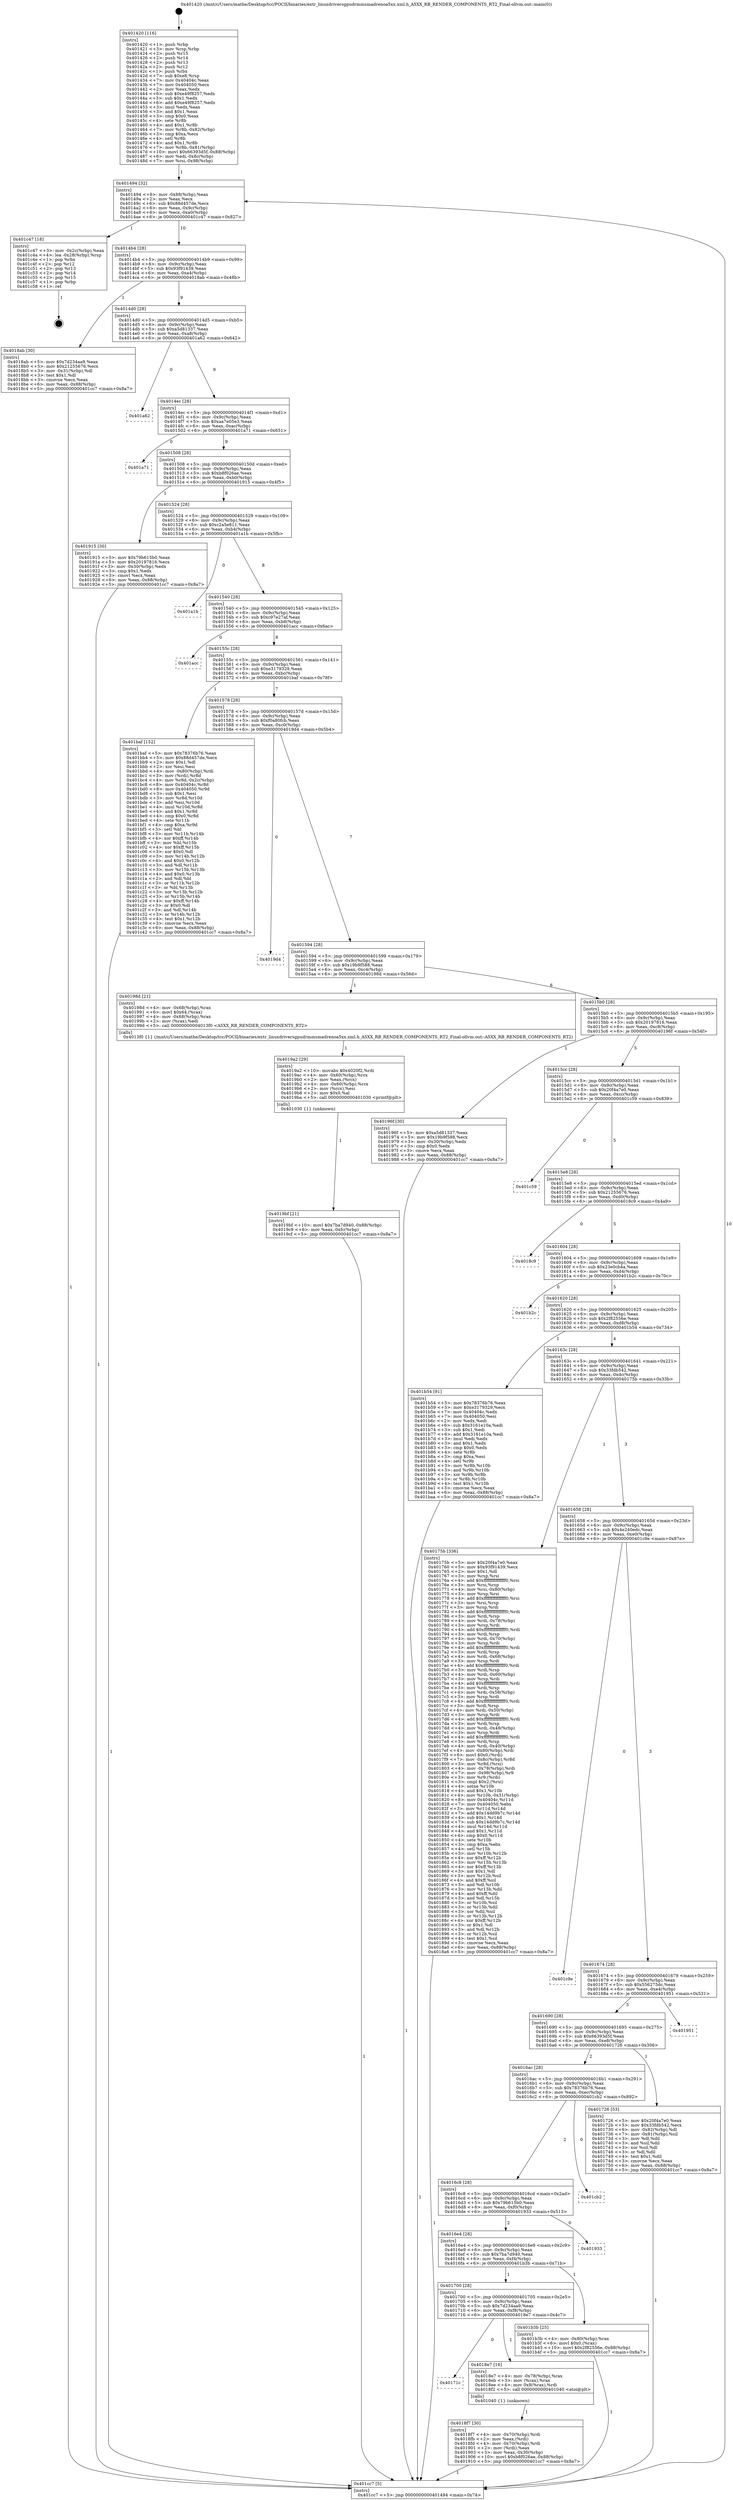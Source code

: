 digraph "0x401420" {
  label = "0x401420 (/mnt/c/Users/mathe/Desktop/tcc/POCII/binaries/extr_linuxdriversgpudrmmsmadrenoa5xx.xml.h_A5XX_RB_RENDER_COMPONENTS_RT2_Final-ollvm.out::main(0))"
  labelloc = "t"
  node[shape=record]

  Entry [label="",width=0.3,height=0.3,shape=circle,fillcolor=black,style=filled]
  "0x401494" [label="{
     0x401494 [32]\l
     | [instrs]\l
     &nbsp;&nbsp;0x401494 \<+6\>: mov -0x88(%rbp),%eax\l
     &nbsp;&nbsp;0x40149a \<+2\>: mov %eax,%ecx\l
     &nbsp;&nbsp;0x40149c \<+6\>: sub $0x88d457de,%ecx\l
     &nbsp;&nbsp;0x4014a2 \<+6\>: mov %eax,-0x9c(%rbp)\l
     &nbsp;&nbsp;0x4014a8 \<+6\>: mov %ecx,-0xa0(%rbp)\l
     &nbsp;&nbsp;0x4014ae \<+6\>: je 0000000000401c47 \<main+0x827\>\l
  }"]
  "0x401c47" [label="{
     0x401c47 [18]\l
     | [instrs]\l
     &nbsp;&nbsp;0x401c47 \<+3\>: mov -0x2c(%rbp),%eax\l
     &nbsp;&nbsp;0x401c4a \<+4\>: lea -0x28(%rbp),%rsp\l
     &nbsp;&nbsp;0x401c4e \<+1\>: pop %rbx\l
     &nbsp;&nbsp;0x401c4f \<+2\>: pop %r12\l
     &nbsp;&nbsp;0x401c51 \<+2\>: pop %r13\l
     &nbsp;&nbsp;0x401c53 \<+2\>: pop %r14\l
     &nbsp;&nbsp;0x401c55 \<+2\>: pop %r15\l
     &nbsp;&nbsp;0x401c57 \<+1\>: pop %rbp\l
     &nbsp;&nbsp;0x401c58 \<+1\>: ret\l
  }"]
  "0x4014b4" [label="{
     0x4014b4 [28]\l
     | [instrs]\l
     &nbsp;&nbsp;0x4014b4 \<+5\>: jmp 00000000004014b9 \<main+0x99\>\l
     &nbsp;&nbsp;0x4014b9 \<+6\>: mov -0x9c(%rbp),%eax\l
     &nbsp;&nbsp;0x4014bf \<+5\>: sub $0x93f91439,%eax\l
     &nbsp;&nbsp;0x4014c4 \<+6\>: mov %eax,-0xa4(%rbp)\l
     &nbsp;&nbsp;0x4014ca \<+6\>: je 00000000004018ab \<main+0x48b\>\l
  }"]
  Exit [label="",width=0.3,height=0.3,shape=circle,fillcolor=black,style=filled,peripheries=2]
  "0x4018ab" [label="{
     0x4018ab [30]\l
     | [instrs]\l
     &nbsp;&nbsp;0x4018ab \<+5\>: mov $0x7d234aa9,%eax\l
     &nbsp;&nbsp;0x4018b0 \<+5\>: mov $0x21255676,%ecx\l
     &nbsp;&nbsp;0x4018b5 \<+3\>: mov -0x31(%rbp),%dl\l
     &nbsp;&nbsp;0x4018b8 \<+3\>: test $0x1,%dl\l
     &nbsp;&nbsp;0x4018bb \<+3\>: cmovne %ecx,%eax\l
     &nbsp;&nbsp;0x4018be \<+6\>: mov %eax,-0x88(%rbp)\l
     &nbsp;&nbsp;0x4018c4 \<+5\>: jmp 0000000000401cc7 \<main+0x8a7\>\l
  }"]
  "0x4014d0" [label="{
     0x4014d0 [28]\l
     | [instrs]\l
     &nbsp;&nbsp;0x4014d0 \<+5\>: jmp 00000000004014d5 \<main+0xb5\>\l
     &nbsp;&nbsp;0x4014d5 \<+6\>: mov -0x9c(%rbp),%eax\l
     &nbsp;&nbsp;0x4014db \<+5\>: sub $0xa5d81337,%eax\l
     &nbsp;&nbsp;0x4014e0 \<+6\>: mov %eax,-0xa8(%rbp)\l
     &nbsp;&nbsp;0x4014e6 \<+6\>: je 0000000000401a62 \<main+0x642\>\l
  }"]
  "0x4019bf" [label="{
     0x4019bf [21]\l
     | [instrs]\l
     &nbsp;&nbsp;0x4019bf \<+10\>: movl $0x7ba7d940,-0x88(%rbp)\l
     &nbsp;&nbsp;0x4019c9 \<+6\>: mov %eax,-0xfc(%rbp)\l
     &nbsp;&nbsp;0x4019cf \<+5\>: jmp 0000000000401cc7 \<main+0x8a7\>\l
  }"]
  "0x401a62" [label="{
     0x401a62\l
  }", style=dashed]
  "0x4014ec" [label="{
     0x4014ec [28]\l
     | [instrs]\l
     &nbsp;&nbsp;0x4014ec \<+5\>: jmp 00000000004014f1 \<main+0xd1\>\l
     &nbsp;&nbsp;0x4014f1 \<+6\>: mov -0x9c(%rbp),%eax\l
     &nbsp;&nbsp;0x4014f7 \<+5\>: sub $0xaa7e05e3,%eax\l
     &nbsp;&nbsp;0x4014fc \<+6\>: mov %eax,-0xac(%rbp)\l
     &nbsp;&nbsp;0x401502 \<+6\>: je 0000000000401a71 \<main+0x651\>\l
  }"]
  "0x4019a2" [label="{
     0x4019a2 [29]\l
     | [instrs]\l
     &nbsp;&nbsp;0x4019a2 \<+10\>: movabs $0x4020f2,%rdi\l
     &nbsp;&nbsp;0x4019ac \<+4\>: mov -0x60(%rbp),%rcx\l
     &nbsp;&nbsp;0x4019b0 \<+2\>: mov %eax,(%rcx)\l
     &nbsp;&nbsp;0x4019b2 \<+4\>: mov -0x60(%rbp),%rcx\l
     &nbsp;&nbsp;0x4019b6 \<+2\>: mov (%rcx),%esi\l
     &nbsp;&nbsp;0x4019b8 \<+2\>: mov $0x0,%al\l
     &nbsp;&nbsp;0x4019ba \<+5\>: call 0000000000401030 \<printf@plt\>\l
     | [calls]\l
     &nbsp;&nbsp;0x401030 \{1\} (unknown)\l
  }"]
  "0x401a71" [label="{
     0x401a71\l
  }", style=dashed]
  "0x401508" [label="{
     0x401508 [28]\l
     | [instrs]\l
     &nbsp;&nbsp;0x401508 \<+5\>: jmp 000000000040150d \<main+0xed\>\l
     &nbsp;&nbsp;0x40150d \<+6\>: mov -0x9c(%rbp),%eax\l
     &nbsp;&nbsp;0x401513 \<+5\>: sub $0xb8f026ae,%eax\l
     &nbsp;&nbsp;0x401518 \<+6\>: mov %eax,-0xb0(%rbp)\l
     &nbsp;&nbsp;0x40151e \<+6\>: je 0000000000401915 \<main+0x4f5\>\l
  }"]
  "0x4018f7" [label="{
     0x4018f7 [30]\l
     | [instrs]\l
     &nbsp;&nbsp;0x4018f7 \<+4\>: mov -0x70(%rbp),%rdi\l
     &nbsp;&nbsp;0x4018fb \<+2\>: mov %eax,(%rdi)\l
     &nbsp;&nbsp;0x4018fd \<+4\>: mov -0x70(%rbp),%rdi\l
     &nbsp;&nbsp;0x401901 \<+2\>: mov (%rdi),%eax\l
     &nbsp;&nbsp;0x401903 \<+3\>: mov %eax,-0x30(%rbp)\l
     &nbsp;&nbsp;0x401906 \<+10\>: movl $0xb8f026ae,-0x88(%rbp)\l
     &nbsp;&nbsp;0x401910 \<+5\>: jmp 0000000000401cc7 \<main+0x8a7\>\l
  }"]
  "0x401915" [label="{
     0x401915 [30]\l
     | [instrs]\l
     &nbsp;&nbsp;0x401915 \<+5\>: mov $0x79b615b0,%eax\l
     &nbsp;&nbsp;0x40191a \<+5\>: mov $0x20197816,%ecx\l
     &nbsp;&nbsp;0x40191f \<+3\>: mov -0x30(%rbp),%edx\l
     &nbsp;&nbsp;0x401922 \<+3\>: cmp $0x1,%edx\l
     &nbsp;&nbsp;0x401925 \<+3\>: cmovl %ecx,%eax\l
     &nbsp;&nbsp;0x401928 \<+6\>: mov %eax,-0x88(%rbp)\l
     &nbsp;&nbsp;0x40192e \<+5\>: jmp 0000000000401cc7 \<main+0x8a7\>\l
  }"]
  "0x401524" [label="{
     0x401524 [28]\l
     | [instrs]\l
     &nbsp;&nbsp;0x401524 \<+5\>: jmp 0000000000401529 \<main+0x109\>\l
     &nbsp;&nbsp;0x401529 \<+6\>: mov -0x9c(%rbp),%eax\l
     &nbsp;&nbsp;0x40152f \<+5\>: sub $0xc2a5e811,%eax\l
     &nbsp;&nbsp;0x401534 \<+6\>: mov %eax,-0xb4(%rbp)\l
     &nbsp;&nbsp;0x40153a \<+6\>: je 0000000000401a1b \<main+0x5fb\>\l
  }"]
  "0x40171c" [label="{
     0x40171c\l
  }", style=dashed]
  "0x401a1b" [label="{
     0x401a1b\l
  }", style=dashed]
  "0x401540" [label="{
     0x401540 [28]\l
     | [instrs]\l
     &nbsp;&nbsp;0x401540 \<+5\>: jmp 0000000000401545 \<main+0x125\>\l
     &nbsp;&nbsp;0x401545 \<+6\>: mov -0x9c(%rbp),%eax\l
     &nbsp;&nbsp;0x40154b \<+5\>: sub $0xc97e27af,%eax\l
     &nbsp;&nbsp;0x401550 \<+6\>: mov %eax,-0xb8(%rbp)\l
     &nbsp;&nbsp;0x401556 \<+6\>: je 0000000000401acc \<main+0x6ac\>\l
  }"]
  "0x4018e7" [label="{
     0x4018e7 [16]\l
     | [instrs]\l
     &nbsp;&nbsp;0x4018e7 \<+4\>: mov -0x78(%rbp),%rax\l
     &nbsp;&nbsp;0x4018eb \<+3\>: mov (%rax),%rax\l
     &nbsp;&nbsp;0x4018ee \<+4\>: mov 0x8(%rax),%rdi\l
     &nbsp;&nbsp;0x4018f2 \<+5\>: call 0000000000401040 \<atoi@plt\>\l
     | [calls]\l
     &nbsp;&nbsp;0x401040 \{1\} (unknown)\l
  }"]
  "0x401acc" [label="{
     0x401acc\l
  }", style=dashed]
  "0x40155c" [label="{
     0x40155c [28]\l
     | [instrs]\l
     &nbsp;&nbsp;0x40155c \<+5\>: jmp 0000000000401561 \<main+0x141\>\l
     &nbsp;&nbsp;0x401561 \<+6\>: mov -0x9c(%rbp),%eax\l
     &nbsp;&nbsp;0x401567 \<+5\>: sub $0xe3179329,%eax\l
     &nbsp;&nbsp;0x40156c \<+6\>: mov %eax,-0xbc(%rbp)\l
     &nbsp;&nbsp;0x401572 \<+6\>: je 0000000000401baf \<main+0x78f\>\l
  }"]
  "0x401700" [label="{
     0x401700 [28]\l
     | [instrs]\l
     &nbsp;&nbsp;0x401700 \<+5\>: jmp 0000000000401705 \<main+0x2e5\>\l
     &nbsp;&nbsp;0x401705 \<+6\>: mov -0x9c(%rbp),%eax\l
     &nbsp;&nbsp;0x40170b \<+5\>: sub $0x7d234aa9,%eax\l
     &nbsp;&nbsp;0x401710 \<+6\>: mov %eax,-0xf8(%rbp)\l
     &nbsp;&nbsp;0x401716 \<+6\>: je 00000000004018e7 \<main+0x4c7\>\l
  }"]
  "0x401baf" [label="{
     0x401baf [152]\l
     | [instrs]\l
     &nbsp;&nbsp;0x401baf \<+5\>: mov $0x78376b76,%eax\l
     &nbsp;&nbsp;0x401bb4 \<+5\>: mov $0x88d457de,%ecx\l
     &nbsp;&nbsp;0x401bb9 \<+2\>: mov $0x1,%dl\l
     &nbsp;&nbsp;0x401bbb \<+2\>: xor %esi,%esi\l
     &nbsp;&nbsp;0x401bbd \<+4\>: mov -0x80(%rbp),%rdi\l
     &nbsp;&nbsp;0x401bc1 \<+3\>: mov (%rdi),%r8d\l
     &nbsp;&nbsp;0x401bc4 \<+4\>: mov %r8d,-0x2c(%rbp)\l
     &nbsp;&nbsp;0x401bc8 \<+8\>: mov 0x40404c,%r8d\l
     &nbsp;&nbsp;0x401bd0 \<+8\>: mov 0x404050,%r9d\l
     &nbsp;&nbsp;0x401bd8 \<+3\>: sub $0x1,%esi\l
     &nbsp;&nbsp;0x401bdb \<+3\>: mov %r8d,%r10d\l
     &nbsp;&nbsp;0x401bde \<+3\>: add %esi,%r10d\l
     &nbsp;&nbsp;0x401be1 \<+4\>: imul %r10d,%r8d\l
     &nbsp;&nbsp;0x401be5 \<+4\>: and $0x1,%r8d\l
     &nbsp;&nbsp;0x401be9 \<+4\>: cmp $0x0,%r8d\l
     &nbsp;&nbsp;0x401bed \<+4\>: sete %r11b\l
     &nbsp;&nbsp;0x401bf1 \<+4\>: cmp $0xa,%r9d\l
     &nbsp;&nbsp;0x401bf5 \<+3\>: setl %bl\l
     &nbsp;&nbsp;0x401bf8 \<+3\>: mov %r11b,%r14b\l
     &nbsp;&nbsp;0x401bfb \<+4\>: xor $0xff,%r14b\l
     &nbsp;&nbsp;0x401bff \<+3\>: mov %bl,%r15b\l
     &nbsp;&nbsp;0x401c02 \<+4\>: xor $0xff,%r15b\l
     &nbsp;&nbsp;0x401c06 \<+3\>: xor $0x0,%dl\l
     &nbsp;&nbsp;0x401c09 \<+3\>: mov %r14b,%r12b\l
     &nbsp;&nbsp;0x401c0c \<+4\>: and $0x0,%r12b\l
     &nbsp;&nbsp;0x401c10 \<+3\>: and %dl,%r11b\l
     &nbsp;&nbsp;0x401c13 \<+3\>: mov %r15b,%r13b\l
     &nbsp;&nbsp;0x401c16 \<+4\>: and $0x0,%r13b\l
     &nbsp;&nbsp;0x401c1a \<+2\>: and %dl,%bl\l
     &nbsp;&nbsp;0x401c1c \<+3\>: or %r11b,%r12b\l
     &nbsp;&nbsp;0x401c1f \<+3\>: or %bl,%r13b\l
     &nbsp;&nbsp;0x401c22 \<+3\>: xor %r13b,%r12b\l
     &nbsp;&nbsp;0x401c25 \<+3\>: or %r15b,%r14b\l
     &nbsp;&nbsp;0x401c28 \<+4\>: xor $0xff,%r14b\l
     &nbsp;&nbsp;0x401c2c \<+3\>: or $0x0,%dl\l
     &nbsp;&nbsp;0x401c2f \<+3\>: and %dl,%r14b\l
     &nbsp;&nbsp;0x401c32 \<+3\>: or %r14b,%r12b\l
     &nbsp;&nbsp;0x401c35 \<+4\>: test $0x1,%r12b\l
     &nbsp;&nbsp;0x401c39 \<+3\>: cmovne %ecx,%eax\l
     &nbsp;&nbsp;0x401c3c \<+6\>: mov %eax,-0x88(%rbp)\l
     &nbsp;&nbsp;0x401c42 \<+5\>: jmp 0000000000401cc7 \<main+0x8a7\>\l
  }"]
  "0x401578" [label="{
     0x401578 [28]\l
     | [instrs]\l
     &nbsp;&nbsp;0x401578 \<+5\>: jmp 000000000040157d \<main+0x15d\>\l
     &nbsp;&nbsp;0x40157d \<+6\>: mov -0x9c(%rbp),%eax\l
     &nbsp;&nbsp;0x401583 \<+5\>: sub $0xf0a80fcb,%eax\l
     &nbsp;&nbsp;0x401588 \<+6\>: mov %eax,-0xc0(%rbp)\l
     &nbsp;&nbsp;0x40158e \<+6\>: je 00000000004019d4 \<main+0x5b4\>\l
  }"]
  "0x401b3b" [label="{
     0x401b3b [25]\l
     | [instrs]\l
     &nbsp;&nbsp;0x401b3b \<+4\>: mov -0x80(%rbp),%rax\l
     &nbsp;&nbsp;0x401b3f \<+6\>: movl $0x0,(%rax)\l
     &nbsp;&nbsp;0x401b45 \<+10\>: movl $0x2f82556e,-0x88(%rbp)\l
     &nbsp;&nbsp;0x401b4f \<+5\>: jmp 0000000000401cc7 \<main+0x8a7\>\l
  }"]
  "0x4019d4" [label="{
     0x4019d4\l
  }", style=dashed]
  "0x401594" [label="{
     0x401594 [28]\l
     | [instrs]\l
     &nbsp;&nbsp;0x401594 \<+5\>: jmp 0000000000401599 \<main+0x179\>\l
     &nbsp;&nbsp;0x401599 \<+6\>: mov -0x9c(%rbp),%eax\l
     &nbsp;&nbsp;0x40159f \<+5\>: sub $0x19b9f588,%eax\l
     &nbsp;&nbsp;0x4015a4 \<+6\>: mov %eax,-0xc4(%rbp)\l
     &nbsp;&nbsp;0x4015aa \<+6\>: je 000000000040198d \<main+0x56d\>\l
  }"]
  "0x4016e4" [label="{
     0x4016e4 [28]\l
     | [instrs]\l
     &nbsp;&nbsp;0x4016e4 \<+5\>: jmp 00000000004016e9 \<main+0x2c9\>\l
     &nbsp;&nbsp;0x4016e9 \<+6\>: mov -0x9c(%rbp),%eax\l
     &nbsp;&nbsp;0x4016ef \<+5\>: sub $0x7ba7d940,%eax\l
     &nbsp;&nbsp;0x4016f4 \<+6\>: mov %eax,-0xf4(%rbp)\l
     &nbsp;&nbsp;0x4016fa \<+6\>: je 0000000000401b3b \<main+0x71b\>\l
  }"]
  "0x40198d" [label="{
     0x40198d [21]\l
     | [instrs]\l
     &nbsp;&nbsp;0x40198d \<+4\>: mov -0x68(%rbp),%rax\l
     &nbsp;&nbsp;0x401991 \<+6\>: movl $0x64,(%rax)\l
     &nbsp;&nbsp;0x401997 \<+4\>: mov -0x68(%rbp),%rax\l
     &nbsp;&nbsp;0x40199b \<+2\>: mov (%rax),%edi\l
     &nbsp;&nbsp;0x40199d \<+5\>: call 00000000004013f0 \<A5XX_RB_RENDER_COMPONENTS_RT2\>\l
     | [calls]\l
     &nbsp;&nbsp;0x4013f0 \{1\} (/mnt/c/Users/mathe/Desktop/tcc/POCII/binaries/extr_linuxdriversgpudrmmsmadrenoa5xx.xml.h_A5XX_RB_RENDER_COMPONENTS_RT2_Final-ollvm.out::A5XX_RB_RENDER_COMPONENTS_RT2)\l
  }"]
  "0x4015b0" [label="{
     0x4015b0 [28]\l
     | [instrs]\l
     &nbsp;&nbsp;0x4015b0 \<+5\>: jmp 00000000004015b5 \<main+0x195\>\l
     &nbsp;&nbsp;0x4015b5 \<+6\>: mov -0x9c(%rbp),%eax\l
     &nbsp;&nbsp;0x4015bb \<+5\>: sub $0x20197816,%eax\l
     &nbsp;&nbsp;0x4015c0 \<+6\>: mov %eax,-0xc8(%rbp)\l
     &nbsp;&nbsp;0x4015c6 \<+6\>: je 000000000040196f \<main+0x54f\>\l
  }"]
  "0x401933" [label="{
     0x401933\l
  }", style=dashed]
  "0x40196f" [label="{
     0x40196f [30]\l
     | [instrs]\l
     &nbsp;&nbsp;0x40196f \<+5\>: mov $0xa5d81337,%eax\l
     &nbsp;&nbsp;0x401974 \<+5\>: mov $0x19b9f588,%ecx\l
     &nbsp;&nbsp;0x401979 \<+3\>: mov -0x30(%rbp),%edx\l
     &nbsp;&nbsp;0x40197c \<+3\>: cmp $0x0,%edx\l
     &nbsp;&nbsp;0x40197f \<+3\>: cmove %ecx,%eax\l
     &nbsp;&nbsp;0x401982 \<+6\>: mov %eax,-0x88(%rbp)\l
     &nbsp;&nbsp;0x401988 \<+5\>: jmp 0000000000401cc7 \<main+0x8a7\>\l
  }"]
  "0x4015cc" [label="{
     0x4015cc [28]\l
     | [instrs]\l
     &nbsp;&nbsp;0x4015cc \<+5\>: jmp 00000000004015d1 \<main+0x1b1\>\l
     &nbsp;&nbsp;0x4015d1 \<+6\>: mov -0x9c(%rbp),%eax\l
     &nbsp;&nbsp;0x4015d7 \<+5\>: sub $0x20f4a7e0,%eax\l
     &nbsp;&nbsp;0x4015dc \<+6\>: mov %eax,-0xcc(%rbp)\l
     &nbsp;&nbsp;0x4015e2 \<+6\>: je 0000000000401c59 \<main+0x839\>\l
  }"]
  "0x4016c8" [label="{
     0x4016c8 [28]\l
     | [instrs]\l
     &nbsp;&nbsp;0x4016c8 \<+5\>: jmp 00000000004016cd \<main+0x2ad\>\l
     &nbsp;&nbsp;0x4016cd \<+6\>: mov -0x9c(%rbp),%eax\l
     &nbsp;&nbsp;0x4016d3 \<+5\>: sub $0x79b615b0,%eax\l
     &nbsp;&nbsp;0x4016d8 \<+6\>: mov %eax,-0xf0(%rbp)\l
     &nbsp;&nbsp;0x4016de \<+6\>: je 0000000000401933 \<main+0x513\>\l
  }"]
  "0x401c59" [label="{
     0x401c59\l
  }", style=dashed]
  "0x4015e8" [label="{
     0x4015e8 [28]\l
     | [instrs]\l
     &nbsp;&nbsp;0x4015e8 \<+5\>: jmp 00000000004015ed \<main+0x1cd\>\l
     &nbsp;&nbsp;0x4015ed \<+6\>: mov -0x9c(%rbp),%eax\l
     &nbsp;&nbsp;0x4015f3 \<+5\>: sub $0x21255676,%eax\l
     &nbsp;&nbsp;0x4015f8 \<+6\>: mov %eax,-0xd0(%rbp)\l
     &nbsp;&nbsp;0x4015fe \<+6\>: je 00000000004018c9 \<main+0x4a9\>\l
  }"]
  "0x401cb2" [label="{
     0x401cb2\l
  }", style=dashed]
  "0x4018c9" [label="{
     0x4018c9\l
  }", style=dashed]
  "0x401604" [label="{
     0x401604 [28]\l
     | [instrs]\l
     &nbsp;&nbsp;0x401604 \<+5\>: jmp 0000000000401609 \<main+0x1e9\>\l
     &nbsp;&nbsp;0x401609 \<+6\>: mov -0x9c(%rbp),%eax\l
     &nbsp;&nbsp;0x40160f \<+5\>: sub $0x23e0cb4a,%eax\l
     &nbsp;&nbsp;0x401614 \<+6\>: mov %eax,-0xd4(%rbp)\l
     &nbsp;&nbsp;0x40161a \<+6\>: je 0000000000401b2c \<main+0x70c\>\l
  }"]
  "0x401420" [label="{
     0x401420 [116]\l
     | [instrs]\l
     &nbsp;&nbsp;0x401420 \<+1\>: push %rbp\l
     &nbsp;&nbsp;0x401421 \<+3\>: mov %rsp,%rbp\l
     &nbsp;&nbsp;0x401424 \<+2\>: push %r15\l
     &nbsp;&nbsp;0x401426 \<+2\>: push %r14\l
     &nbsp;&nbsp;0x401428 \<+2\>: push %r13\l
     &nbsp;&nbsp;0x40142a \<+2\>: push %r12\l
     &nbsp;&nbsp;0x40142c \<+1\>: push %rbx\l
     &nbsp;&nbsp;0x40142d \<+7\>: sub $0xe8,%rsp\l
     &nbsp;&nbsp;0x401434 \<+7\>: mov 0x40404c,%eax\l
     &nbsp;&nbsp;0x40143b \<+7\>: mov 0x404050,%ecx\l
     &nbsp;&nbsp;0x401442 \<+2\>: mov %eax,%edx\l
     &nbsp;&nbsp;0x401444 \<+6\>: sub $0xe49f8257,%edx\l
     &nbsp;&nbsp;0x40144a \<+3\>: sub $0x1,%edx\l
     &nbsp;&nbsp;0x40144d \<+6\>: add $0xe49f8257,%edx\l
     &nbsp;&nbsp;0x401453 \<+3\>: imul %edx,%eax\l
     &nbsp;&nbsp;0x401456 \<+3\>: and $0x1,%eax\l
     &nbsp;&nbsp;0x401459 \<+3\>: cmp $0x0,%eax\l
     &nbsp;&nbsp;0x40145c \<+4\>: sete %r8b\l
     &nbsp;&nbsp;0x401460 \<+4\>: and $0x1,%r8b\l
     &nbsp;&nbsp;0x401464 \<+7\>: mov %r8b,-0x82(%rbp)\l
     &nbsp;&nbsp;0x40146b \<+3\>: cmp $0xa,%ecx\l
     &nbsp;&nbsp;0x40146e \<+4\>: setl %r8b\l
     &nbsp;&nbsp;0x401472 \<+4\>: and $0x1,%r8b\l
     &nbsp;&nbsp;0x401476 \<+7\>: mov %r8b,-0x81(%rbp)\l
     &nbsp;&nbsp;0x40147d \<+10\>: movl $0x66393d5f,-0x88(%rbp)\l
     &nbsp;&nbsp;0x401487 \<+6\>: mov %edi,-0x8c(%rbp)\l
     &nbsp;&nbsp;0x40148d \<+7\>: mov %rsi,-0x98(%rbp)\l
  }"]
  "0x401b2c" [label="{
     0x401b2c\l
  }", style=dashed]
  "0x401620" [label="{
     0x401620 [28]\l
     | [instrs]\l
     &nbsp;&nbsp;0x401620 \<+5\>: jmp 0000000000401625 \<main+0x205\>\l
     &nbsp;&nbsp;0x401625 \<+6\>: mov -0x9c(%rbp),%eax\l
     &nbsp;&nbsp;0x40162b \<+5\>: sub $0x2f82556e,%eax\l
     &nbsp;&nbsp;0x401630 \<+6\>: mov %eax,-0xd8(%rbp)\l
     &nbsp;&nbsp;0x401636 \<+6\>: je 0000000000401b54 \<main+0x734\>\l
  }"]
  "0x401cc7" [label="{
     0x401cc7 [5]\l
     | [instrs]\l
     &nbsp;&nbsp;0x401cc7 \<+5\>: jmp 0000000000401494 \<main+0x74\>\l
  }"]
  "0x401b54" [label="{
     0x401b54 [91]\l
     | [instrs]\l
     &nbsp;&nbsp;0x401b54 \<+5\>: mov $0x78376b76,%eax\l
     &nbsp;&nbsp;0x401b59 \<+5\>: mov $0xe3179329,%ecx\l
     &nbsp;&nbsp;0x401b5e \<+7\>: mov 0x40404c,%edx\l
     &nbsp;&nbsp;0x401b65 \<+7\>: mov 0x404050,%esi\l
     &nbsp;&nbsp;0x401b6c \<+2\>: mov %edx,%edi\l
     &nbsp;&nbsp;0x401b6e \<+6\>: sub $0x3161e10a,%edi\l
     &nbsp;&nbsp;0x401b74 \<+3\>: sub $0x1,%edi\l
     &nbsp;&nbsp;0x401b77 \<+6\>: add $0x3161e10a,%edi\l
     &nbsp;&nbsp;0x401b7d \<+3\>: imul %edi,%edx\l
     &nbsp;&nbsp;0x401b80 \<+3\>: and $0x1,%edx\l
     &nbsp;&nbsp;0x401b83 \<+3\>: cmp $0x0,%edx\l
     &nbsp;&nbsp;0x401b86 \<+4\>: sete %r8b\l
     &nbsp;&nbsp;0x401b8a \<+3\>: cmp $0xa,%esi\l
     &nbsp;&nbsp;0x401b8d \<+4\>: setl %r9b\l
     &nbsp;&nbsp;0x401b91 \<+3\>: mov %r8b,%r10b\l
     &nbsp;&nbsp;0x401b94 \<+3\>: and %r9b,%r10b\l
     &nbsp;&nbsp;0x401b97 \<+3\>: xor %r9b,%r8b\l
     &nbsp;&nbsp;0x401b9a \<+3\>: or %r8b,%r10b\l
     &nbsp;&nbsp;0x401b9d \<+4\>: test $0x1,%r10b\l
     &nbsp;&nbsp;0x401ba1 \<+3\>: cmovne %ecx,%eax\l
     &nbsp;&nbsp;0x401ba4 \<+6\>: mov %eax,-0x88(%rbp)\l
     &nbsp;&nbsp;0x401baa \<+5\>: jmp 0000000000401cc7 \<main+0x8a7\>\l
  }"]
  "0x40163c" [label="{
     0x40163c [28]\l
     | [instrs]\l
     &nbsp;&nbsp;0x40163c \<+5\>: jmp 0000000000401641 \<main+0x221\>\l
     &nbsp;&nbsp;0x401641 \<+6\>: mov -0x9c(%rbp),%eax\l
     &nbsp;&nbsp;0x401647 \<+5\>: sub $0x33fdb542,%eax\l
     &nbsp;&nbsp;0x40164c \<+6\>: mov %eax,-0xdc(%rbp)\l
     &nbsp;&nbsp;0x401652 \<+6\>: je 000000000040175b \<main+0x33b\>\l
  }"]
  "0x4016ac" [label="{
     0x4016ac [28]\l
     | [instrs]\l
     &nbsp;&nbsp;0x4016ac \<+5\>: jmp 00000000004016b1 \<main+0x291\>\l
     &nbsp;&nbsp;0x4016b1 \<+6\>: mov -0x9c(%rbp),%eax\l
     &nbsp;&nbsp;0x4016b7 \<+5\>: sub $0x78376b76,%eax\l
     &nbsp;&nbsp;0x4016bc \<+6\>: mov %eax,-0xec(%rbp)\l
     &nbsp;&nbsp;0x4016c2 \<+6\>: je 0000000000401cb2 \<main+0x892\>\l
  }"]
  "0x40175b" [label="{
     0x40175b [336]\l
     | [instrs]\l
     &nbsp;&nbsp;0x40175b \<+5\>: mov $0x20f4a7e0,%eax\l
     &nbsp;&nbsp;0x401760 \<+5\>: mov $0x93f91439,%ecx\l
     &nbsp;&nbsp;0x401765 \<+2\>: mov $0x1,%dl\l
     &nbsp;&nbsp;0x401767 \<+3\>: mov %rsp,%rsi\l
     &nbsp;&nbsp;0x40176a \<+4\>: add $0xfffffffffffffff0,%rsi\l
     &nbsp;&nbsp;0x40176e \<+3\>: mov %rsi,%rsp\l
     &nbsp;&nbsp;0x401771 \<+4\>: mov %rsi,-0x80(%rbp)\l
     &nbsp;&nbsp;0x401775 \<+3\>: mov %rsp,%rsi\l
     &nbsp;&nbsp;0x401778 \<+4\>: add $0xfffffffffffffff0,%rsi\l
     &nbsp;&nbsp;0x40177c \<+3\>: mov %rsi,%rsp\l
     &nbsp;&nbsp;0x40177f \<+3\>: mov %rsp,%rdi\l
     &nbsp;&nbsp;0x401782 \<+4\>: add $0xfffffffffffffff0,%rdi\l
     &nbsp;&nbsp;0x401786 \<+3\>: mov %rdi,%rsp\l
     &nbsp;&nbsp;0x401789 \<+4\>: mov %rdi,-0x78(%rbp)\l
     &nbsp;&nbsp;0x40178d \<+3\>: mov %rsp,%rdi\l
     &nbsp;&nbsp;0x401790 \<+4\>: add $0xfffffffffffffff0,%rdi\l
     &nbsp;&nbsp;0x401794 \<+3\>: mov %rdi,%rsp\l
     &nbsp;&nbsp;0x401797 \<+4\>: mov %rdi,-0x70(%rbp)\l
     &nbsp;&nbsp;0x40179b \<+3\>: mov %rsp,%rdi\l
     &nbsp;&nbsp;0x40179e \<+4\>: add $0xfffffffffffffff0,%rdi\l
     &nbsp;&nbsp;0x4017a2 \<+3\>: mov %rdi,%rsp\l
     &nbsp;&nbsp;0x4017a5 \<+4\>: mov %rdi,-0x68(%rbp)\l
     &nbsp;&nbsp;0x4017a9 \<+3\>: mov %rsp,%rdi\l
     &nbsp;&nbsp;0x4017ac \<+4\>: add $0xfffffffffffffff0,%rdi\l
     &nbsp;&nbsp;0x4017b0 \<+3\>: mov %rdi,%rsp\l
     &nbsp;&nbsp;0x4017b3 \<+4\>: mov %rdi,-0x60(%rbp)\l
     &nbsp;&nbsp;0x4017b7 \<+3\>: mov %rsp,%rdi\l
     &nbsp;&nbsp;0x4017ba \<+4\>: add $0xfffffffffffffff0,%rdi\l
     &nbsp;&nbsp;0x4017be \<+3\>: mov %rdi,%rsp\l
     &nbsp;&nbsp;0x4017c1 \<+4\>: mov %rdi,-0x58(%rbp)\l
     &nbsp;&nbsp;0x4017c5 \<+3\>: mov %rsp,%rdi\l
     &nbsp;&nbsp;0x4017c8 \<+4\>: add $0xfffffffffffffff0,%rdi\l
     &nbsp;&nbsp;0x4017cc \<+3\>: mov %rdi,%rsp\l
     &nbsp;&nbsp;0x4017cf \<+4\>: mov %rdi,-0x50(%rbp)\l
     &nbsp;&nbsp;0x4017d3 \<+3\>: mov %rsp,%rdi\l
     &nbsp;&nbsp;0x4017d6 \<+4\>: add $0xfffffffffffffff0,%rdi\l
     &nbsp;&nbsp;0x4017da \<+3\>: mov %rdi,%rsp\l
     &nbsp;&nbsp;0x4017dd \<+4\>: mov %rdi,-0x48(%rbp)\l
     &nbsp;&nbsp;0x4017e1 \<+3\>: mov %rsp,%rdi\l
     &nbsp;&nbsp;0x4017e4 \<+4\>: add $0xfffffffffffffff0,%rdi\l
     &nbsp;&nbsp;0x4017e8 \<+3\>: mov %rdi,%rsp\l
     &nbsp;&nbsp;0x4017eb \<+4\>: mov %rdi,-0x40(%rbp)\l
     &nbsp;&nbsp;0x4017ef \<+4\>: mov -0x80(%rbp),%rdi\l
     &nbsp;&nbsp;0x4017f3 \<+6\>: movl $0x0,(%rdi)\l
     &nbsp;&nbsp;0x4017f9 \<+7\>: mov -0x8c(%rbp),%r8d\l
     &nbsp;&nbsp;0x401800 \<+3\>: mov %r8d,(%rsi)\l
     &nbsp;&nbsp;0x401803 \<+4\>: mov -0x78(%rbp),%rdi\l
     &nbsp;&nbsp;0x401807 \<+7\>: mov -0x98(%rbp),%r9\l
     &nbsp;&nbsp;0x40180e \<+3\>: mov %r9,(%rdi)\l
     &nbsp;&nbsp;0x401811 \<+3\>: cmpl $0x2,(%rsi)\l
     &nbsp;&nbsp;0x401814 \<+4\>: setne %r10b\l
     &nbsp;&nbsp;0x401818 \<+4\>: and $0x1,%r10b\l
     &nbsp;&nbsp;0x40181c \<+4\>: mov %r10b,-0x31(%rbp)\l
     &nbsp;&nbsp;0x401820 \<+8\>: mov 0x40404c,%r11d\l
     &nbsp;&nbsp;0x401828 \<+7\>: mov 0x404050,%ebx\l
     &nbsp;&nbsp;0x40182f \<+3\>: mov %r11d,%r14d\l
     &nbsp;&nbsp;0x401832 \<+7\>: add $0x14dd9b7c,%r14d\l
     &nbsp;&nbsp;0x401839 \<+4\>: sub $0x1,%r14d\l
     &nbsp;&nbsp;0x40183d \<+7\>: sub $0x14dd9b7c,%r14d\l
     &nbsp;&nbsp;0x401844 \<+4\>: imul %r14d,%r11d\l
     &nbsp;&nbsp;0x401848 \<+4\>: and $0x1,%r11d\l
     &nbsp;&nbsp;0x40184c \<+4\>: cmp $0x0,%r11d\l
     &nbsp;&nbsp;0x401850 \<+4\>: sete %r10b\l
     &nbsp;&nbsp;0x401854 \<+3\>: cmp $0xa,%ebx\l
     &nbsp;&nbsp;0x401857 \<+4\>: setl %r15b\l
     &nbsp;&nbsp;0x40185b \<+3\>: mov %r10b,%r12b\l
     &nbsp;&nbsp;0x40185e \<+4\>: xor $0xff,%r12b\l
     &nbsp;&nbsp;0x401862 \<+3\>: mov %r15b,%r13b\l
     &nbsp;&nbsp;0x401865 \<+4\>: xor $0xff,%r13b\l
     &nbsp;&nbsp;0x401869 \<+3\>: xor $0x1,%dl\l
     &nbsp;&nbsp;0x40186c \<+3\>: mov %r12b,%sil\l
     &nbsp;&nbsp;0x40186f \<+4\>: and $0xff,%sil\l
     &nbsp;&nbsp;0x401873 \<+3\>: and %dl,%r10b\l
     &nbsp;&nbsp;0x401876 \<+3\>: mov %r13b,%dil\l
     &nbsp;&nbsp;0x401879 \<+4\>: and $0xff,%dil\l
     &nbsp;&nbsp;0x40187d \<+3\>: and %dl,%r15b\l
     &nbsp;&nbsp;0x401880 \<+3\>: or %r10b,%sil\l
     &nbsp;&nbsp;0x401883 \<+3\>: or %r15b,%dil\l
     &nbsp;&nbsp;0x401886 \<+3\>: xor %dil,%sil\l
     &nbsp;&nbsp;0x401889 \<+3\>: or %r13b,%r12b\l
     &nbsp;&nbsp;0x40188c \<+4\>: xor $0xff,%r12b\l
     &nbsp;&nbsp;0x401890 \<+3\>: or $0x1,%dl\l
     &nbsp;&nbsp;0x401893 \<+3\>: and %dl,%r12b\l
     &nbsp;&nbsp;0x401896 \<+3\>: or %r12b,%sil\l
     &nbsp;&nbsp;0x401899 \<+4\>: test $0x1,%sil\l
     &nbsp;&nbsp;0x40189d \<+3\>: cmovne %ecx,%eax\l
     &nbsp;&nbsp;0x4018a0 \<+6\>: mov %eax,-0x88(%rbp)\l
     &nbsp;&nbsp;0x4018a6 \<+5\>: jmp 0000000000401cc7 \<main+0x8a7\>\l
  }"]
  "0x401658" [label="{
     0x401658 [28]\l
     | [instrs]\l
     &nbsp;&nbsp;0x401658 \<+5\>: jmp 000000000040165d \<main+0x23d\>\l
     &nbsp;&nbsp;0x40165d \<+6\>: mov -0x9c(%rbp),%eax\l
     &nbsp;&nbsp;0x401663 \<+5\>: sub $0x4e240edc,%eax\l
     &nbsp;&nbsp;0x401668 \<+6\>: mov %eax,-0xe0(%rbp)\l
     &nbsp;&nbsp;0x40166e \<+6\>: je 0000000000401c9e \<main+0x87e\>\l
  }"]
  "0x401726" [label="{
     0x401726 [53]\l
     | [instrs]\l
     &nbsp;&nbsp;0x401726 \<+5\>: mov $0x20f4a7e0,%eax\l
     &nbsp;&nbsp;0x40172b \<+5\>: mov $0x33fdb542,%ecx\l
     &nbsp;&nbsp;0x401730 \<+6\>: mov -0x82(%rbp),%dl\l
     &nbsp;&nbsp;0x401736 \<+7\>: mov -0x81(%rbp),%sil\l
     &nbsp;&nbsp;0x40173d \<+3\>: mov %dl,%dil\l
     &nbsp;&nbsp;0x401740 \<+3\>: and %sil,%dil\l
     &nbsp;&nbsp;0x401743 \<+3\>: xor %sil,%dl\l
     &nbsp;&nbsp;0x401746 \<+3\>: or %dl,%dil\l
     &nbsp;&nbsp;0x401749 \<+4\>: test $0x1,%dil\l
     &nbsp;&nbsp;0x40174d \<+3\>: cmovne %ecx,%eax\l
     &nbsp;&nbsp;0x401750 \<+6\>: mov %eax,-0x88(%rbp)\l
     &nbsp;&nbsp;0x401756 \<+5\>: jmp 0000000000401cc7 \<main+0x8a7\>\l
  }"]
  "0x401c9e" [label="{
     0x401c9e\l
  }", style=dashed]
  "0x401674" [label="{
     0x401674 [28]\l
     | [instrs]\l
     &nbsp;&nbsp;0x401674 \<+5\>: jmp 0000000000401679 \<main+0x259\>\l
     &nbsp;&nbsp;0x401679 \<+6\>: mov -0x9c(%rbp),%eax\l
     &nbsp;&nbsp;0x40167f \<+5\>: sub $0x556275dc,%eax\l
     &nbsp;&nbsp;0x401684 \<+6\>: mov %eax,-0xe4(%rbp)\l
     &nbsp;&nbsp;0x40168a \<+6\>: je 0000000000401951 \<main+0x531\>\l
  }"]
  "0x401690" [label="{
     0x401690 [28]\l
     | [instrs]\l
     &nbsp;&nbsp;0x401690 \<+5\>: jmp 0000000000401695 \<main+0x275\>\l
     &nbsp;&nbsp;0x401695 \<+6\>: mov -0x9c(%rbp),%eax\l
     &nbsp;&nbsp;0x40169b \<+5\>: sub $0x66393d5f,%eax\l
     &nbsp;&nbsp;0x4016a0 \<+6\>: mov %eax,-0xe8(%rbp)\l
     &nbsp;&nbsp;0x4016a6 \<+6\>: je 0000000000401726 \<main+0x306\>\l
  }"]
  "0x401951" [label="{
     0x401951\l
  }", style=dashed]
  Entry -> "0x401420" [label=" 1"]
  "0x401494" -> "0x401c47" [label=" 1"]
  "0x401494" -> "0x4014b4" [label=" 10"]
  "0x401c47" -> Exit [label=" 1"]
  "0x4014b4" -> "0x4018ab" [label=" 1"]
  "0x4014b4" -> "0x4014d0" [label=" 9"]
  "0x401baf" -> "0x401cc7" [label=" 1"]
  "0x4014d0" -> "0x401a62" [label=" 0"]
  "0x4014d0" -> "0x4014ec" [label=" 9"]
  "0x401b54" -> "0x401cc7" [label=" 1"]
  "0x4014ec" -> "0x401a71" [label=" 0"]
  "0x4014ec" -> "0x401508" [label=" 9"]
  "0x401b3b" -> "0x401cc7" [label=" 1"]
  "0x401508" -> "0x401915" [label=" 1"]
  "0x401508" -> "0x401524" [label=" 8"]
  "0x4019bf" -> "0x401cc7" [label=" 1"]
  "0x401524" -> "0x401a1b" [label=" 0"]
  "0x401524" -> "0x401540" [label=" 8"]
  "0x4019a2" -> "0x4019bf" [label=" 1"]
  "0x401540" -> "0x401acc" [label=" 0"]
  "0x401540" -> "0x40155c" [label=" 8"]
  "0x40198d" -> "0x4019a2" [label=" 1"]
  "0x40155c" -> "0x401baf" [label=" 1"]
  "0x40155c" -> "0x401578" [label=" 7"]
  "0x401915" -> "0x401cc7" [label=" 1"]
  "0x401578" -> "0x4019d4" [label=" 0"]
  "0x401578" -> "0x401594" [label=" 7"]
  "0x4018f7" -> "0x401cc7" [label=" 1"]
  "0x401594" -> "0x40198d" [label=" 1"]
  "0x401594" -> "0x4015b0" [label=" 6"]
  "0x401700" -> "0x40171c" [label=" 0"]
  "0x4015b0" -> "0x40196f" [label=" 1"]
  "0x4015b0" -> "0x4015cc" [label=" 5"]
  "0x401700" -> "0x4018e7" [label=" 1"]
  "0x4015cc" -> "0x401c59" [label=" 0"]
  "0x4015cc" -> "0x4015e8" [label=" 5"]
  "0x4016e4" -> "0x401700" [label=" 1"]
  "0x4015e8" -> "0x4018c9" [label=" 0"]
  "0x4015e8" -> "0x401604" [label=" 5"]
  "0x4016e4" -> "0x401b3b" [label=" 1"]
  "0x401604" -> "0x401b2c" [label=" 0"]
  "0x401604" -> "0x401620" [label=" 5"]
  "0x4016c8" -> "0x401933" [label=" 0"]
  "0x401620" -> "0x401b54" [label=" 1"]
  "0x401620" -> "0x40163c" [label=" 4"]
  "0x40196f" -> "0x401cc7" [label=" 1"]
  "0x40163c" -> "0x40175b" [label=" 1"]
  "0x40163c" -> "0x401658" [label=" 3"]
  "0x4016ac" -> "0x4016c8" [label=" 2"]
  "0x401658" -> "0x401c9e" [label=" 0"]
  "0x401658" -> "0x401674" [label=" 3"]
  "0x4016ac" -> "0x401cb2" [label=" 0"]
  "0x401674" -> "0x401951" [label=" 0"]
  "0x401674" -> "0x401690" [label=" 3"]
  "0x4018e7" -> "0x4018f7" [label=" 1"]
  "0x401690" -> "0x401726" [label=" 1"]
  "0x401690" -> "0x4016ac" [label=" 2"]
  "0x401726" -> "0x401cc7" [label=" 1"]
  "0x401420" -> "0x401494" [label=" 1"]
  "0x401cc7" -> "0x401494" [label=" 10"]
  "0x4016c8" -> "0x4016e4" [label=" 2"]
  "0x40175b" -> "0x401cc7" [label=" 1"]
  "0x4018ab" -> "0x401cc7" [label=" 1"]
}
